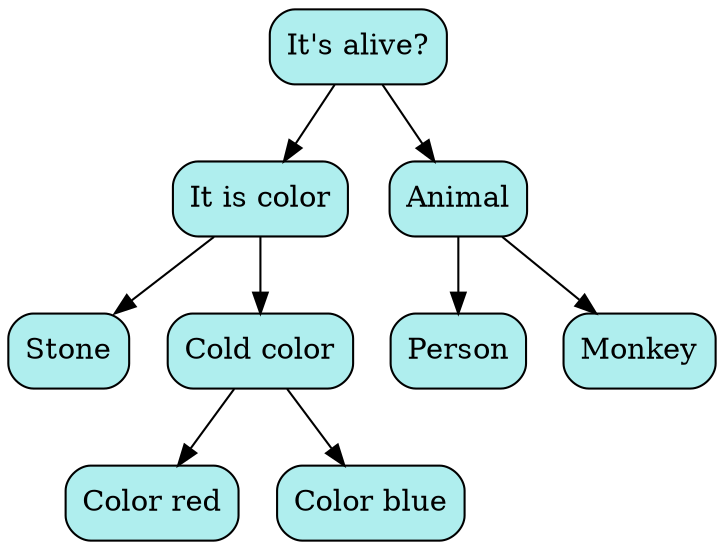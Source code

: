 digraph
{
rankdir = TB;
POINT_0x61fda3fa72a0[shape=Mrecord, label = "It's alive?", style="filled",fillcolor="#AFEEEE"]
POINT_0x61fda3fa7460[shape=Mrecord, label = "It is color", style="filled",fillcolor="#AFEEEE"]
POINT_0x61fda3fa81e0[shape=Mrecord, label = "Stone", style="filled",fillcolor="#AFEEEE"]
POINT_0x61fda3fa8100[shape=Mrecord, label = "Cold color", style="filled",fillcolor="#AFEEEE"]
POINT_0x61fda3fa83a0[shape=Mrecord, label = "Color red", style="filled",fillcolor="#AFEEEE"]
POINT_0x61fda3fa82c0[shape=Mrecord, label = "Color blue", style="filled",fillcolor="#AFEEEE"]
POINT_0x61fda3fa7380[shape=Mrecord, label = "Animal", style="filled",fillcolor="#AFEEEE"]
POINT_0x61fda3fa8020[shape=Mrecord, label = "Person", style="filled",fillcolor="#AFEEEE"]
POINT_0x61fda3fa7f40[shape=Mrecord, label = "Monkey", style="filled",fillcolor="#AFEEEE"]
POINT_0x61fda3fa72a0 -> POINT_0x61fda3fa7460
POINT_0x61fda3fa72a0 -> POINT_0x61fda3fa7380
POINT_0x61fda3fa7460 -> POINT_0x61fda3fa81e0
POINT_0x61fda3fa7460 -> POINT_0x61fda3fa8100
POINT_0x61fda3fa8100 -> POINT_0x61fda3fa83a0
POINT_0x61fda3fa8100 -> POINT_0x61fda3fa82c0
POINT_0x61fda3fa7380 -> POINT_0x61fda3fa8020
POINT_0x61fda3fa7380 -> POINT_0x61fda3fa7f40
}
